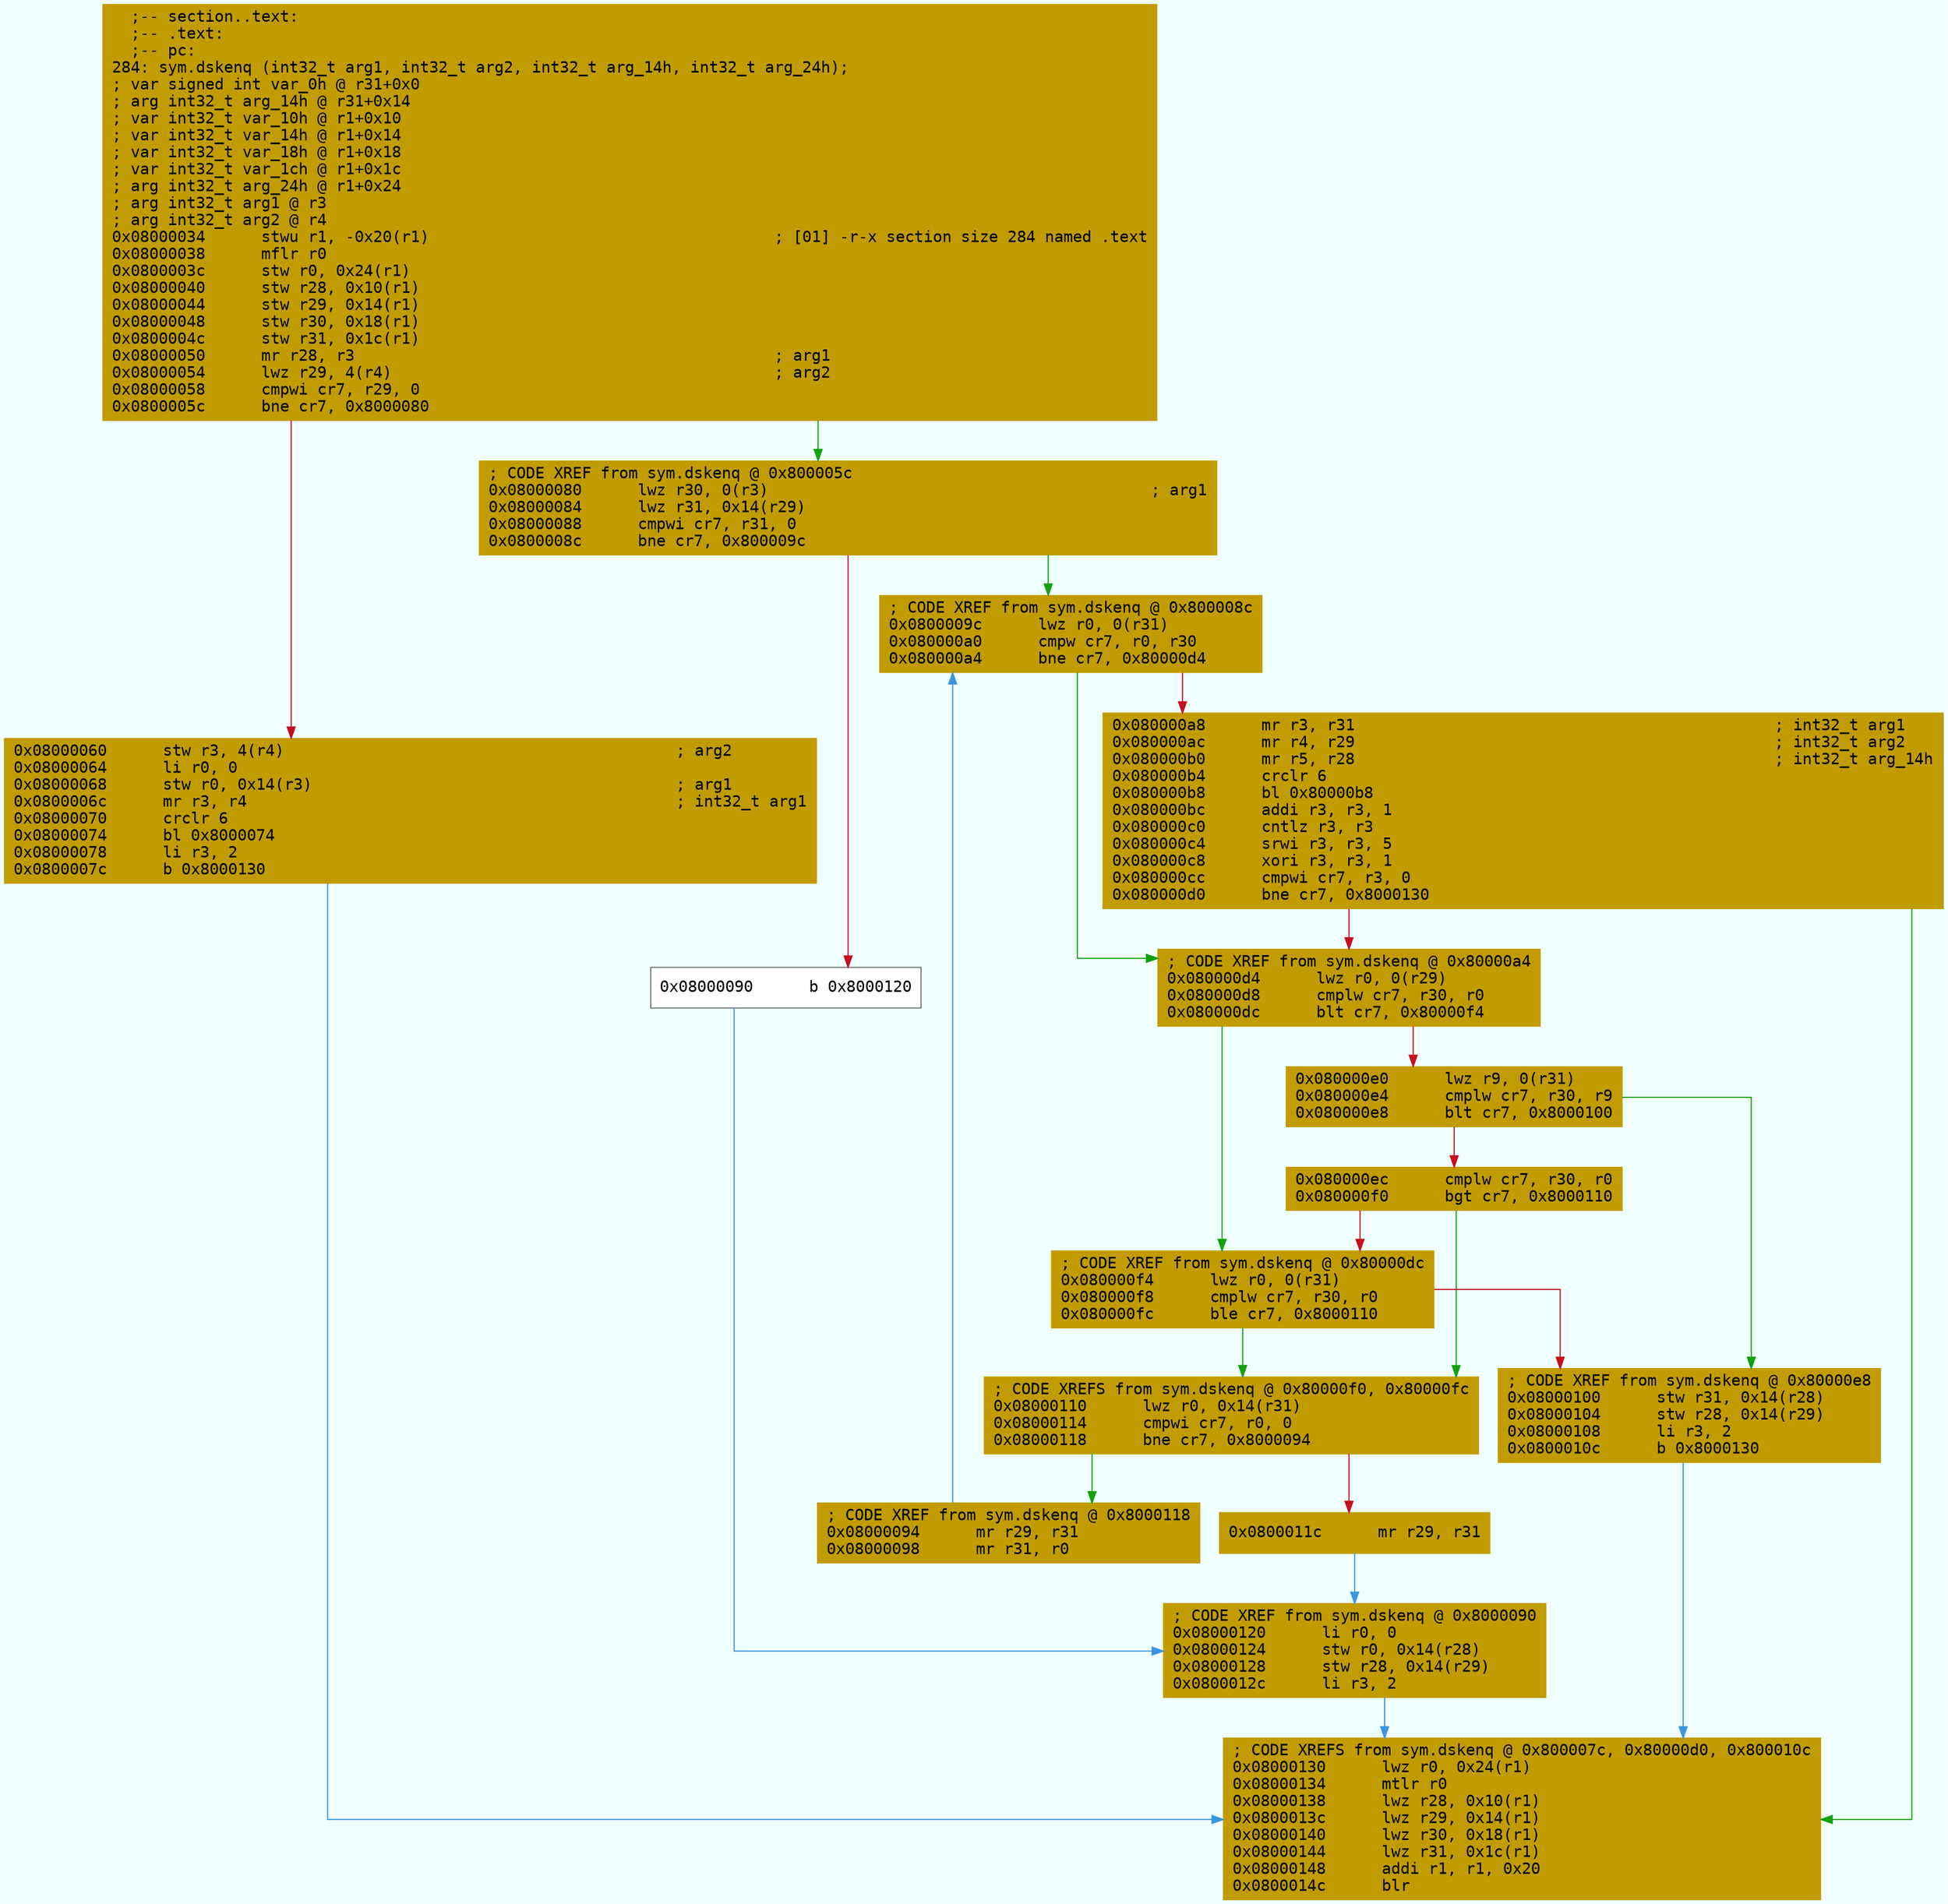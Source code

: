 digraph code {
	graph [bgcolor=azure fontsize=8 fontname="Courier" splines="ortho"];
	node [fillcolor=gray style=filled shape=box];
	edge [arrowhead="normal"];
	"0x08000034" [URL="sym.dskenq/0x08000034", fillcolor="#c19c00",color="#c19c00", fontname="Courier",label="  ;-- section..text:\l  ;-- .text:\l  ;-- pc:\l284: sym.dskenq (int32_t arg1, int32_t arg2, int32_t arg_14h, int32_t arg_24h);\l; var signed int var_0h @ r31+0x0\l; arg int32_t arg_14h @ r31+0x14\l; var int32_t var_10h @ r1+0x10\l; var int32_t var_14h @ r1+0x14\l; var int32_t var_18h @ r1+0x18\l; var int32_t var_1ch @ r1+0x1c\l; arg int32_t arg_24h @ r1+0x24\l; arg int32_t arg1 @ r3\l; arg int32_t arg2 @ r4\l0x08000034      stwu r1, -0x20(r1)                                     ; [01] -r-x section size 284 named .text\l0x08000038      mflr r0\l0x0800003c      stw r0, 0x24(r1)\l0x08000040      stw r28, 0x10(r1)\l0x08000044      stw r29, 0x14(r1)\l0x08000048      stw r30, 0x18(r1)\l0x0800004c      stw r31, 0x1c(r1)\l0x08000050      mr r28, r3                                             ; arg1\l0x08000054      lwz r29, 4(r4)                                         ; arg2\l0x08000058      cmpwi cr7, r29, 0\l0x0800005c      bne cr7, 0x8000080\l"]
	"0x08000060" [URL="sym.dskenq/0x08000060", fillcolor="#c19c00",color="#c19c00", fontname="Courier",label="0x08000060      stw r3, 4(r4)                                          ; arg2\l0x08000064      li r0, 0\l0x08000068      stw r0, 0x14(r3)                                       ; arg1\l0x0800006c      mr r3, r4                                              ; int32_t arg1\l0x08000070      crclr 6\l0x08000074      bl 0x8000074\l0x08000078      li r3, 2\l0x0800007c      b 0x8000130\l"]
	"0x08000080" [URL="sym.dskenq/0x08000080", fillcolor="#c19c00",color="#c19c00", fontname="Courier",label="; CODE XREF from sym.dskenq @ 0x800005c\l0x08000080      lwz r30, 0(r3)                                         ; arg1\l0x08000084      lwz r31, 0x14(r29)\l0x08000088      cmpwi cr7, r31, 0\l0x0800008c      bne cr7, 0x800009c\l"]
	"0x08000090" [URL="sym.dskenq/0x08000090", fillcolor="white",color="#767676", fontname="Courier",label="0x08000090      b 0x8000120\l"]
	"0x08000094" [URL="sym.dskenq/0x08000094", fillcolor="#c19c00",color="#c19c00", fontname="Courier",label="; CODE XREF from sym.dskenq @ 0x8000118\l0x08000094      mr r29, r31\l0x08000098      mr r31, r0\l"]
	"0x0800009c" [URL="sym.dskenq/0x0800009c", fillcolor="#c19c00",color="#c19c00", fontname="Courier",label="; CODE XREF from sym.dskenq @ 0x800008c\l0x0800009c      lwz r0, 0(r31)\l0x080000a0      cmpw cr7, r0, r30\l0x080000a4      bne cr7, 0x80000d4\l"]
	"0x080000a8" [URL="sym.dskenq/0x080000a8", fillcolor="#c19c00",color="#c19c00", fontname="Courier",label="0x080000a8      mr r3, r31                                             ; int32_t arg1\l0x080000ac      mr r4, r29                                             ; int32_t arg2\l0x080000b0      mr r5, r28                                             ; int32_t arg_14h\l0x080000b4      crclr 6\l0x080000b8      bl 0x80000b8\l0x080000bc      addi r3, r3, 1\l0x080000c0      cntlz r3, r3\l0x080000c4      srwi r3, r3, 5\l0x080000c8      xori r3, r3, 1\l0x080000cc      cmpwi cr7, r3, 0\l0x080000d0      bne cr7, 0x8000130\l"]
	"0x080000d4" [URL="sym.dskenq/0x080000d4", fillcolor="#c19c00",color="#c19c00", fontname="Courier",label="; CODE XREF from sym.dskenq @ 0x80000a4\l0x080000d4      lwz r0, 0(r29)\l0x080000d8      cmplw cr7, r30, r0\l0x080000dc      blt cr7, 0x80000f4\l"]
	"0x080000e0" [URL="sym.dskenq/0x080000e0", fillcolor="#c19c00",color="#c19c00", fontname="Courier",label="0x080000e0      lwz r9, 0(r31)\l0x080000e4      cmplw cr7, r30, r9\l0x080000e8      blt cr7, 0x8000100\l"]
	"0x080000ec" [URL="sym.dskenq/0x080000ec", fillcolor="#c19c00",color="#c19c00", fontname="Courier",label="0x080000ec      cmplw cr7, r30, r0\l0x080000f0      bgt cr7, 0x8000110\l"]
	"0x080000f4" [URL="sym.dskenq/0x080000f4", fillcolor="#c19c00",color="#c19c00", fontname="Courier",label="; CODE XREF from sym.dskenq @ 0x80000dc\l0x080000f4      lwz r0, 0(r31)\l0x080000f8      cmplw cr7, r30, r0\l0x080000fc      ble cr7, 0x8000110\l"]
	"0x08000100" [URL="sym.dskenq/0x08000100", fillcolor="#c19c00",color="#c19c00", fontname="Courier",label="; CODE XREF from sym.dskenq @ 0x80000e8\l0x08000100      stw r31, 0x14(r28)\l0x08000104      stw r28, 0x14(r29)\l0x08000108      li r3, 2\l0x0800010c      b 0x8000130\l"]
	"0x08000110" [URL="sym.dskenq/0x08000110", fillcolor="#c19c00",color="#c19c00", fontname="Courier",label="; CODE XREFS from sym.dskenq @ 0x80000f0, 0x80000fc\l0x08000110      lwz r0, 0x14(r31)\l0x08000114      cmpwi cr7, r0, 0\l0x08000118      bne cr7, 0x8000094\l"]
	"0x0800011c" [URL="sym.dskenq/0x0800011c", fillcolor="#c19c00",color="#c19c00", fontname="Courier",label="0x0800011c      mr r29, r31\l"]
	"0x08000120" [URL="sym.dskenq/0x08000120", fillcolor="#c19c00",color="#c19c00", fontname="Courier",label="; CODE XREF from sym.dskenq @ 0x8000090\l0x08000120      li r0, 0\l0x08000124      stw r0, 0x14(r28)\l0x08000128      stw r28, 0x14(r29)\l0x0800012c      li r3, 2\l"]
	"0x08000130" [URL="sym.dskenq/0x08000130", fillcolor="#c19c00",color="#c19c00", fontname="Courier",label="; CODE XREFS from sym.dskenq @ 0x800007c, 0x80000d0, 0x800010c\l0x08000130      lwz r0, 0x24(r1)\l0x08000134      mtlr r0\l0x08000138      lwz r28, 0x10(r1)\l0x0800013c      lwz r29, 0x14(r1)\l0x08000140      lwz r30, 0x18(r1)\l0x08000144      lwz r31, 0x1c(r1)\l0x08000148      addi r1, r1, 0x20\l0x0800014c      blr\l"]
        "0x08000034" -> "0x08000080" [color="#13a10e"];
        "0x08000034" -> "0x08000060" [color="#c50f1f"];
        "0x08000060" -> "0x08000130" [color="#3a96dd"];
        "0x08000080" -> "0x0800009c" [color="#13a10e"];
        "0x08000080" -> "0x08000090" [color="#c50f1f"];
        "0x08000090" -> "0x08000120" [color="#3a96dd"];
        "0x08000094" -> "0x0800009c" [color="#3a96dd"];
        "0x0800009c" -> "0x080000d4" [color="#13a10e"];
        "0x0800009c" -> "0x080000a8" [color="#c50f1f"];
        "0x080000a8" -> "0x08000130" [color="#13a10e"];
        "0x080000a8" -> "0x080000d4" [color="#c50f1f"];
        "0x080000d4" -> "0x080000f4" [color="#13a10e"];
        "0x080000d4" -> "0x080000e0" [color="#c50f1f"];
        "0x080000e0" -> "0x08000100" [color="#13a10e"];
        "0x080000e0" -> "0x080000ec" [color="#c50f1f"];
        "0x080000ec" -> "0x08000110" [color="#13a10e"];
        "0x080000ec" -> "0x080000f4" [color="#c50f1f"];
        "0x080000f4" -> "0x08000110" [color="#13a10e"];
        "0x080000f4" -> "0x08000100" [color="#c50f1f"];
        "0x08000100" -> "0x08000130" [color="#3a96dd"];
        "0x08000110" -> "0x08000094" [color="#13a10e"];
        "0x08000110" -> "0x0800011c" [color="#c50f1f"];
        "0x0800011c" -> "0x08000120" [color="#3a96dd"];
        "0x08000120" -> "0x08000130" [color="#3a96dd"];
}
